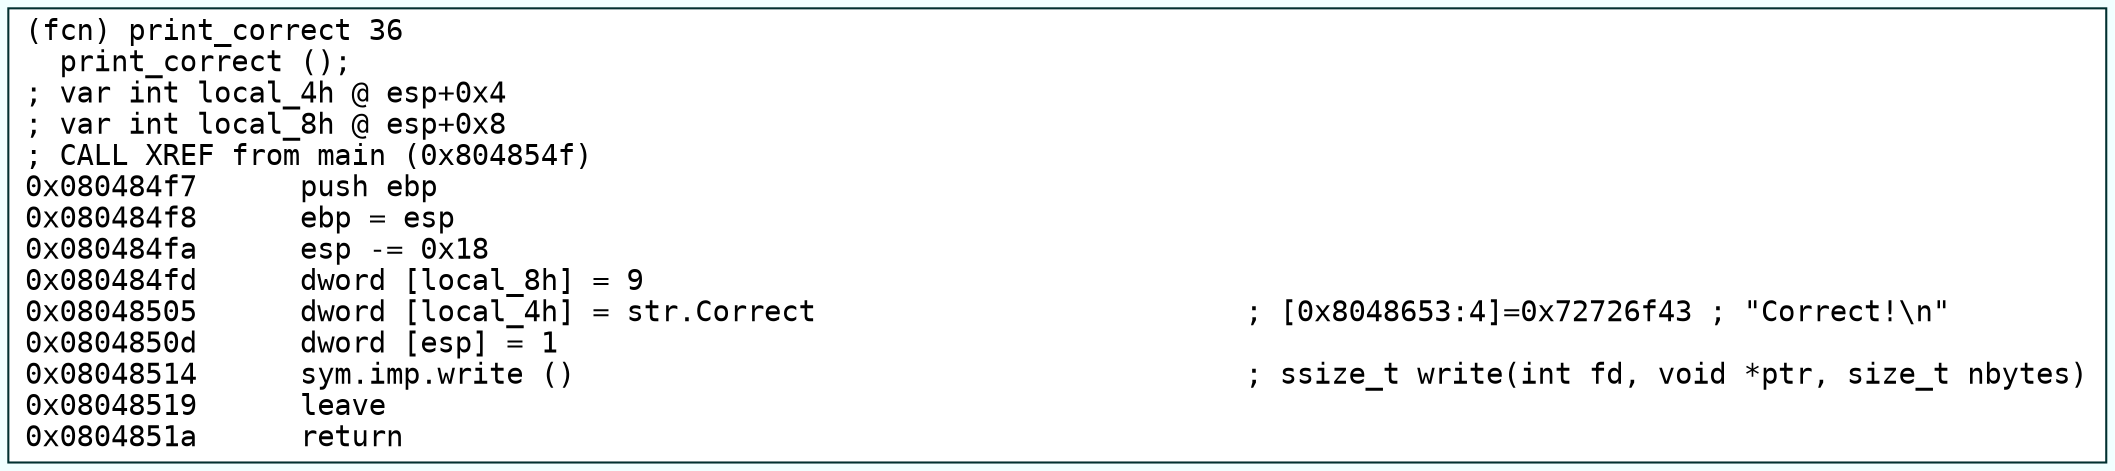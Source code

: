 digraph code {
	graph [bgcolor=azure fontsize=8 fontname="Courier" splines="ortho"];
	node [fillcolor=gray style=filled shape=box];
	edge [arrowhead="normal"];
	"0x080484f7" [URL="print_correct/0x080484f7", fillcolor="white",color="#003030", fontname="Courier",label="(fcn) print_correct 36\l  print_correct ();\l; var int local_4h @ esp+0x4\l; var int local_8h @ esp+0x8\l; CALL XREF from main (0x804854f)\l0x080484f7      push ebp\l0x080484f8      ebp = esp\l0x080484fa      esp -= 0x18\l0x080484fd      dword [local_8h] = 9\l0x08048505      dword [local_4h] = str.Correct                         ; [0x8048653:4]=0x72726f43 ; \"Correct!\\n\"\l0x0804850d      dword [esp] = 1\l0x08048514      sym.imp.write ()                                       ; ssize_t write(int fd, void *ptr, size_t nbytes)\l0x08048519      leave \l0x0804851a      return\l"]
}
